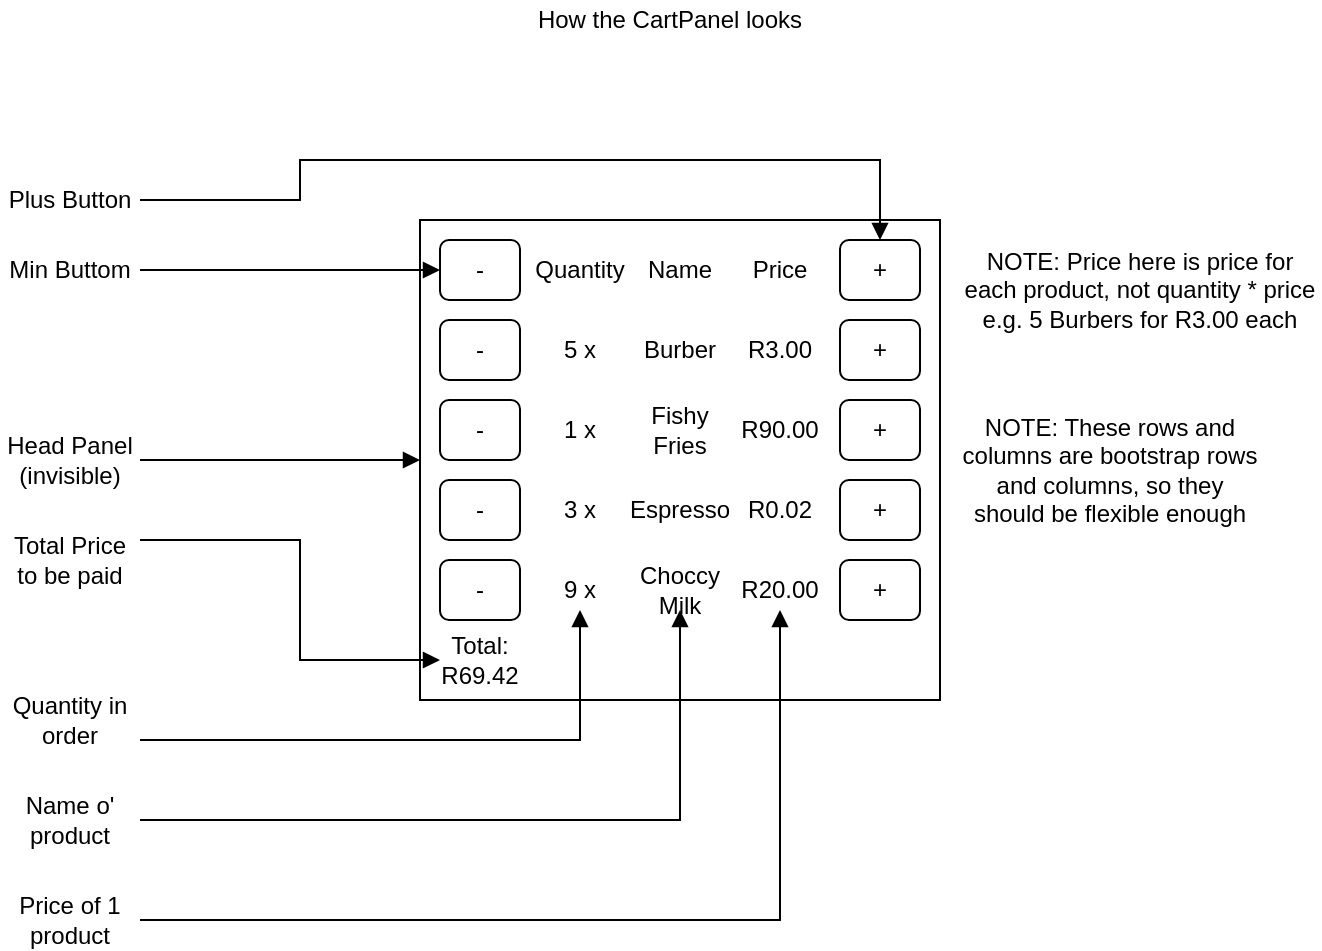 <mxfile version="13.4.5" type="device"><diagram id="1t_N3Ng-UqcxAWcmh7Az" name="Page-1"><mxGraphModel dx="1052" dy="760" grid="1" gridSize="10" guides="1" tooltips="1" connect="1" arrows="1" fold="1" page="1" pageScale="1" pageWidth="850" pageHeight="1100" math="0" shadow="0"><root><mxCell id="0"/><mxCell id="1" parent="0"/><mxCell id="GUa2T4P305ubmiRngdl--29" style="edgeStyle=orthogonalEdgeStyle;rounded=0;orthogonalLoop=1;jettySize=auto;html=1;startArrow=block;startFill=1;endArrow=none;endFill=0;entryX=1;entryY=0.5;entryDx=0;entryDy=0;" edge="1" parent="1" source="GUa2T4P305ubmiRngdl--1" target="GUa2T4P305ubmiRngdl--30"><mxGeometry relative="1" as="geometry"><mxPoint x="180" y="350" as="targetPoint"/></mxGeometry></mxCell><mxCell id="GUa2T4P305ubmiRngdl--1" value="" style="rounded=0;whiteSpace=wrap;html=1;" vertex="1" parent="1"><mxGeometry x="300" y="230" width="260" height="240" as="geometry"/></mxCell><mxCell id="GUa2T4P305ubmiRngdl--2" value="-" style="rounded=1;whiteSpace=wrap;html=1;" vertex="1" parent="1"><mxGeometry x="310" y="240" width="40" height="30" as="geometry"/></mxCell><mxCell id="GUa2T4P305ubmiRngdl--3" value="+" style="rounded=1;whiteSpace=wrap;html=1;" vertex="1" parent="1"><mxGeometry x="510" y="240" width="40" height="30" as="geometry"/></mxCell><mxCell id="GUa2T4P305ubmiRngdl--4" value="Name" style="text;html=1;strokeColor=none;fillColor=none;align=center;verticalAlign=middle;whiteSpace=wrap;rounded=0;" vertex="1" parent="1"><mxGeometry x="410" y="245" width="40" height="20" as="geometry"/></mxCell><mxCell id="GUa2T4P305ubmiRngdl--5" value="Price" style="text;html=1;strokeColor=none;fillColor=none;align=center;verticalAlign=middle;whiteSpace=wrap;rounded=0;" vertex="1" parent="1"><mxGeometry x="460" y="245" width="40" height="20" as="geometry"/></mxCell><mxCell id="GUa2T4P305ubmiRngdl--6" value="Quantity" style="text;html=1;strokeColor=none;fillColor=none;align=center;verticalAlign=middle;whiteSpace=wrap;rounded=0;" vertex="1" parent="1"><mxGeometry x="360" y="245" width="40" height="20" as="geometry"/></mxCell><mxCell id="GUa2T4P305ubmiRngdl--7" value="-" style="rounded=1;whiteSpace=wrap;html=1;" vertex="1" parent="1"><mxGeometry x="310" y="280" width="40" height="30" as="geometry"/></mxCell><mxCell id="GUa2T4P305ubmiRngdl--8" value="+" style="rounded=1;whiteSpace=wrap;html=1;" vertex="1" parent="1"><mxGeometry x="510" y="280" width="40" height="30" as="geometry"/></mxCell><mxCell id="GUa2T4P305ubmiRngdl--9" value="Burber" style="text;html=1;strokeColor=none;fillColor=none;align=center;verticalAlign=middle;whiteSpace=wrap;rounded=0;" vertex="1" parent="1"><mxGeometry x="410" y="285" width="40" height="20" as="geometry"/></mxCell><mxCell id="GUa2T4P305ubmiRngdl--10" value="R3.00" style="text;html=1;strokeColor=none;fillColor=none;align=center;verticalAlign=middle;whiteSpace=wrap;rounded=0;" vertex="1" parent="1"><mxGeometry x="460" y="285" width="40" height="20" as="geometry"/></mxCell><mxCell id="GUa2T4P305ubmiRngdl--11" value="5 x" style="text;html=1;strokeColor=none;fillColor=none;align=center;verticalAlign=middle;whiteSpace=wrap;rounded=0;" vertex="1" parent="1"><mxGeometry x="360" y="285" width="40" height="20" as="geometry"/></mxCell><mxCell id="GUa2T4P305ubmiRngdl--12" value="-" style="rounded=1;whiteSpace=wrap;html=1;" vertex="1" parent="1"><mxGeometry x="310" y="320" width="40" height="30" as="geometry"/></mxCell><mxCell id="GUa2T4P305ubmiRngdl--13" value="+" style="rounded=1;whiteSpace=wrap;html=1;" vertex="1" parent="1"><mxGeometry x="510" y="320" width="40" height="30" as="geometry"/></mxCell><mxCell id="GUa2T4P305ubmiRngdl--14" value="Fishy Fries" style="text;html=1;strokeColor=none;fillColor=none;align=center;verticalAlign=middle;whiteSpace=wrap;rounded=0;" vertex="1" parent="1"><mxGeometry x="410" y="325" width="40" height="20" as="geometry"/></mxCell><mxCell id="GUa2T4P305ubmiRngdl--15" value="R90.00" style="text;html=1;strokeColor=none;fillColor=none;align=center;verticalAlign=middle;whiteSpace=wrap;rounded=0;" vertex="1" parent="1"><mxGeometry x="460" y="325" width="40" height="20" as="geometry"/></mxCell><mxCell id="GUa2T4P305ubmiRngdl--16" value="1 x" style="text;html=1;strokeColor=none;fillColor=none;align=center;verticalAlign=middle;whiteSpace=wrap;rounded=0;" vertex="1" parent="1"><mxGeometry x="360" y="325" width="40" height="20" as="geometry"/></mxCell><mxCell id="GUa2T4P305ubmiRngdl--17" value="-" style="rounded=1;whiteSpace=wrap;html=1;" vertex="1" parent="1"><mxGeometry x="310" y="360" width="40" height="30" as="geometry"/></mxCell><mxCell id="GUa2T4P305ubmiRngdl--18" value="+" style="rounded=1;whiteSpace=wrap;html=1;" vertex="1" parent="1"><mxGeometry x="510" y="360" width="40" height="30" as="geometry"/></mxCell><mxCell id="GUa2T4P305ubmiRngdl--19" value="Espresso" style="text;html=1;strokeColor=none;fillColor=none;align=center;verticalAlign=middle;whiteSpace=wrap;rounded=0;" vertex="1" parent="1"><mxGeometry x="410" y="365" width="40" height="20" as="geometry"/></mxCell><mxCell id="GUa2T4P305ubmiRngdl--20" value="R0.02" style="text;html=1;strokeColor=none;fillColor=none;align=center;verticalAlign=middle;whiteSpace=wrap;rounded=0;" vertex="1" parent="1"><mxGeometry x="460" y="365" width="40" height="20" as="geometry"/></mxCell><mxCell id="GUa2T4P305ubmiRngdl--21" value="3 x" style="text;html=1;strokeColor=none;fillColor=none;align=center;verticalAlign=middle;whiteSpace=wrap;rounded=0;" vertex="1" parent="1"><mxGeometry x="360" y="365" width="40" height="20" as="geometry"/></mxCell><mxCell id="GUa2T4P305ubmiRngdl--22" value="-" style="rounded=1;whiteSpace=wrap;html=1;" vertex="1" parent="1"><mxGeometry x="310" y="400" width="40" height="30" as="geometry"/></mxCell><mxCell id="GUa2T4P305ubmiRngdl--23" value="+" style="rounded=1;whiteSpace=wrap;html=1;" vertex="1" parent="1"><mxGeometry x="510" y="400" width="40" height="30" as="geometry"/></mxCell><mxCell id="GUa2T4P305ubmiRngdl--24" value="Choccy Milk" style="text;html=1;strokeColor=none;fillColor=none;align=center;verticalAlign=middle;whiteSpace=wrap;rounded=0;" vertex="1" parent="1"><mxGeometry x="410" y="405" width="40" height="20" as="geometry"/></mxCell><mxCell id="GUa2T4P305ubmiRngdl--25" value="R20.00" style="text;html=1;strokeColor=none;fillColor=none;align=center;verticalAlign=middle;whiteSpace=wrap;rounded=0;" vertex="1" parent="1"><mxGeometry x="460" y="405" width="40" height="20" as="geometry"/></mxCell><mxCell id="GUa2T4P305ubmiRngdl--26" value="9 x" style="text;html=1;strokeColor=none;fillColor=none;align=center;verticalAlign=middle;whiteSpace=wrap;rounded=0;" vertex="1" parent="1"><mxGeometry x="360" y="405" width="40" height="20" as="geometry"/></mxCell><mxCell id="GUa2T4P305ubmiRngdl--27" value="Total: R69.42" style="text;html=1;strokeColor=none;fillColor=none;align=center;verticalAlign=middle;whiteSpace=wrap;rounded=0;" vertex="1" parent="1"><mxGeometry x="310" y="440" width="40" height="20" as="geometry"/></mxCell><mxCell id="GUa2T4P305ubmiRngdl--28" value="NOTE: Price here is price for each product, not quantity * price&lt;br&gt;e.g. 5 Burbers for R3.00 each" style="text;html=1;strokeColor=none;fillColor=none;align=center;verticalAlign=middle;whiteSpace=wrap;rounded=0;" vertex="1" parent="1"><mxGeometry x="570" y="230" width="180" height="70" as="geometry"/></mxCell><mxCell id="GUa2T4P305ubmiRngdl--30" value="Head Panel (invisible)" style="text;html=1;strokeColor=none;fillColor=none;align=center;verticalAlign=middle;whiteSpace=wrap;rounded=0;" vertex="1" parent="1"><mxGeometry x="90" y="340" width="70" height="20" as="geometry"/></mxCell><mxCell id="GUa2T4P305ubmiRngdl--32" style="edgeStyle=orthogonalEdgeStyle;rounded=0;orthogonalLoop=1;jettySize=auto;html=1;entryX=0;entryY=0.5;entryDx=0;entryDy=0;startArrow=none;startFill=0;endArrow=block;endFill=1;" edge="1" parent="1" source="GUa2T4P305ubmiRngdl--31" target="GUa2T4P305ubmiRngdl--2"><mxGeometry relative="1" as="geometry"/></mxCell><mxCell id="GUa2T4P305ubmiRngdl--31" value="Min Buttom" style="text;html=1;strokeColor=none;fillColor=none;align=center;verticalAlign=middle;whiteSpace=wrap;rounded=0;" vertex="1" parent="1"><mxGeometry x="90" y="245" width="70" height="20" as="geometry"/></mxCell><mxCell id="GUa2T4P305ubmiRngdl--34" style="edgeStyle=orthogonalEdgeStyle;rounded=0;orthogonalLoop=1;jettySize=auto;html=1;startArrow=none;startFill=0;endArrow=block;endFill=1;" edge="1" parent="1" source="GUa2T4P305ubmiRngdl--33" target="GUa2T4P305ubmiRngdl--3"><mxGeometry relative="1" as="geometry"><Array as="points"><mxPoint x="240" y="220"/><mxPoint x="240" y="200"/><mxPoint x="530" y="200"/></Array></mxGeometry></mxCell><mxCell id="GUa2T4P305ubmiRngdl--33" value="Plus Button" style="text;html=1;strokeColor=none;fillColor=none;align=center;verticalAlign=middle;whiteSpace=wrap;rounded=0;" vertex="1" parent="1"><mxGeometry x="90" y="210" width="70" height="20" as="geometry"/></mxCell><mxCell id="GUa2T4P305ubmiRngdl--36" style="edgeStyle=orthogonalEdgeStyle;rounded=0;orthogonalLoop=1;jettySize=auto;html=1;startArrow=none;startFill=0;endArrow=block;endFill=1;" edge="1" parent="1" source="GUa2T4P305ubmiRngdl--35" target="GUa2T4P305ubmiRngdl--27"><mxGeometry relative="1" as="geometry"><Array as="points"><mxPoint x="240" y="390"/><mxPoint x="240" y="450"/></Array></mxGeometry></mxCell><mxCell id="GUa2T4P305ubmiRngdl--35" value="Total Price to be paid" style="text;html=1;strokeColor=none;fillColor=none;align=center;verticalAlign=middle;whiteSpace=wrap;rounded=0;" vertex="1" parent="1"><mxGeometry x="90" y="390" width="70" height="20" as="geometry"/></mxCell><mxCell id="GUa2T4P305ubmiRngdl--38" style="edgeStyle=orthogonalEdgeStyle;rounded=0;orthogonalLoop=1;jettySize=auto;html=1;entryX=0.5;entryY=1;entryDx=0;entryDy=0;startArrow=none;startFill=0;endArrow=block;endFill=1;" edge="1" parent="1" source="GUa2T4P305ubmiRngdl--37" target="GUa2T4P305ubmiRngdl--26"><mxGeometry relative="1" as="geometry"><Array as="points"><mxPoint x="380" y="490"/></Array></mxGeometry></mxCell><mxCell id="GUa2T4P305ubmiRngdl--37" value="Quantity in order" style="text;html=1;strokeColor=none;fillColor=none;align=center;verticalAlign=middle;whiteSpace=wrap;rounded=0;" vertex="1" parent="1"><mxGeometry x="90" y="470" width="70" height="20" as="geometry"/></mxCell><mxCell id="GUa2T4P305ubmiRngdl--41" style="edgeStyle=orthogonalEdgeStyle;rounded=0;orthogonalLoop=1;jettySize=auto;html=1;entryX=0.5;entryY=1;entryDx=0;entryDy=0;startArrow=none;startFill=0;endArrow=block;endFill=1;" edge="1" parent="1" source="GUa2T4P305ubmiRngdl--39" target="GUa2T4P305ubmiRngdl--24"><mxGeometry relative="1" as="geometry"/></mxCell><mxCell id="GUa2T4P305ubmiRngdl--39" value="Name o' product" style="text;html=1;strokeColor=none;fillColor=none;align=center;verticalAlign=middle;whiteSpace=wrap;rounded=0;" vertex="1" parent="1"><mxGeometry x="90" y="520" width="70" height="20" as="geometry"/></mxCell><mxCell id="GUa2T4P305ubmiRngdl--42" style="edgeStyle=orthogonalEdgeStyle;rounded=0;orthogonalLoop=1;jettySize=auto;html=1;entryX=0.5;entryY=1;entryDx=0;entryDy=0;startArrow=none;startFill=0;endArrow=block;endFill=1;" edge="1" parent="1" source="GUa2T4P305ubmiRngdl--40" target="GUa2T4P305ubmiRngdl--25"><mxGeometry relative="1" as="geometry"/></mxCell><mxCell id="GUa2T4P305ubmiRngdl--40" value="Price of 1 product" style="text;html=1;strokeColor=none;fillColor=none;align=center;verticalAlign=middle;whiteSpace=wrap;rounded=0;" vertex="1" parent="1"><mxGeometry x="90" y="570" width="70" height="20" as="geometry"/></mxCell><mxCell id="GUa2T4P305ubmiRngdl--43" value="NOTE: These rows and columns are bootstrap rows and columns, so they should be flexible enough" style="text;html=1;strokeColor=none;fillColor=none;align=center;verticalAlign=middle;whiteSpace=wrap;rounded=0;" vertex="1" parent="1"><mxGeometry x="570" y="320" width="150" height="70" as="geometry"/></mxCell><mxCell id="GUa2T4P305ubmiRngdl--44" value="How the CartPanel looks" style="text;html=1;strokeColor=none;fillColor=none;align=center;verticalAlign=middle;whiteSpace=wrap;rounded=0;" vertex="1" parent="1"><mxGeometry x="300" y="120" width="250" height="20" as="geometry"/></mxCell></root></mxGraphModel></diagram></mxfile>